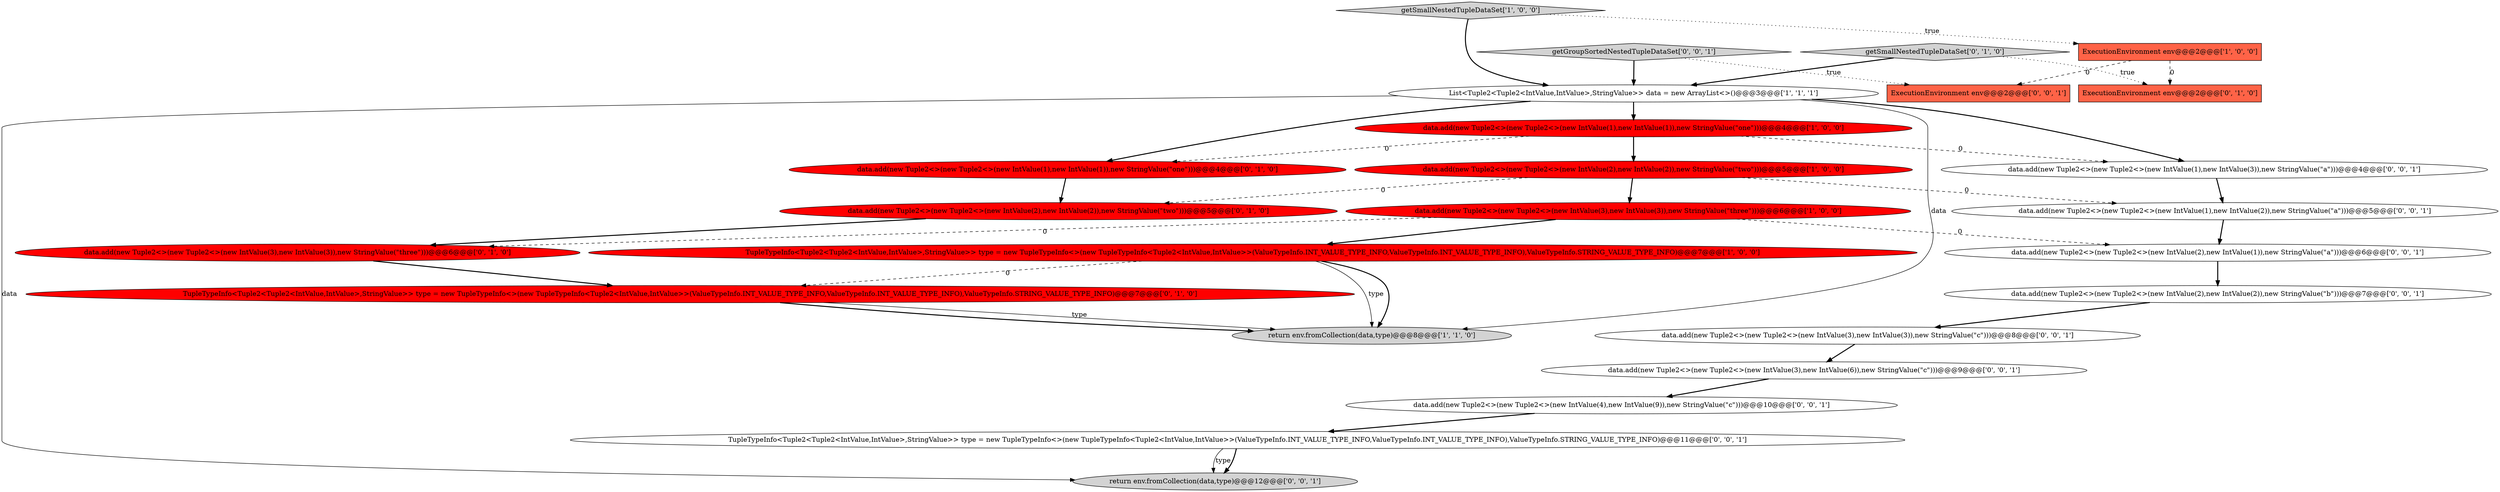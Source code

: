 digraph {
20 [style = filled, label = "return env.fromCollection(data,type)@@@12@@@['0', '0', '1']", fillcolor = lightgray, shape = ellipse image = "AAA0AAABBB3BBB"];
7 [style = filled, label = "ExecutionEnvironment env@@@2@@@['1', '0', '0']", fillcolor = tomato, shape = box image = "AAA1AAABBB1BBB"];
22 [style = filled, label = "TupleTypeInfo<Tuple2<Tuple2<IntValue,IntValue>,StringValue>> type = new TupleTypeInfo<>(new TupleTypeInfo<Tuple2<IntValue,IntValue>>(ValueTypeInfo.INT_VALUE_TYPE_INFO,ValueTypeInfo.INT_VALUE_TYPE_INFO),ValueTypeInfo.STRING_VALUE_TYPE_INFO)@@@11@@@['0', '0', '1']", fillcolor = white, shape = ellipse image = "AAA0AAABBB3BBB"];
18 [style = filled, label = "data.add(new Tuple2<>(new Tuple2<>(new IntValue(1),new IntValue(2)),new StringValue(\"a\")))@@@5@@@['0', '0', '1']", fillcolor = white, shape = ellipse image = "AAA0AAABBB3BBB"];
12 [style = filled, label = "data.add(new Tuple2<>(new Tuple2<>(new IntValue(2),new IntValue(2)),new StringValue(\"two\")))@@@5@@@['0', '1', '0']", fillcolor = red, shape = ellipse image = "AAA1AAABBB2BBB"];
1 [style = filled, label = "data.add(new Tuple2<>(new Tuple2<>(new IntValue(2),new IntValue(2)),new StringValue(\"two\")))@@@5@@@['1', '0', '0']", fillcolor = red, shape = ellipse image = "AAA1AAABBB1BBB"];
6 [style = filled, label = "TupleTypeInfo<Tuple2<Tuple2<IntValue,IntValue>,StringValue>> type = new TupleTypeInfo<>(new TupleTypeInfo<Tuple2<IntValue,IntValue>>(ValueTypeInfo.INT_VALUE_TYPE_INFO,ValueTypeInfo.INT_VALUE_TYPE_INFO),ValueTypeInfo.STRING_VALUE_TYPE_INFO)@@@7@@@['1', '0', '0']", fillcolor = red, shape = ellipse image = "AAA1AAABBB1BBB"];
19 [style = filled, label = "ExecutionEnvironment env@@@2@@@['0', '0', '1']", fillcolor = tomato, shape = box image = "AAA0AAABBB3BBB"];
13 [style = filled, label = "TupleTypeInfo<Tuple2<Tuple2<IntValue,IntValue>,StringValue>> type = new TupleTypeInfo<>(new TupleTypeInfo<Tuple2<IntValue,IntValue>>(ValueTypeInfo.INT_VALUE_TYPE_INFO,ValueTypeInfo.INT_VALUE_TYPE_INFO),ValueTypeInfo.STRING_VALUE_TYPE_INFO)@@@7@@@['0', '1', '0']", fillcolor = red, shape = ellipse image = "AAA1AAABBB2BBB"];
5 [style = filled, label = "data.add(new Tuple2<>(new Tuple2<>(new IntValue(1),new IntValue(1)),new StringValue(\"one\")))@@@4@@@['1', '0', '0']", fillcolor = red, shape = ellipse image = "AAA1AAABBB1BBB"];
4 [style = filled, label = "data.add(new Tuple2<>(new Tuple2<>(new IntValue(3),new IntValue(3)),new StringValue(\"three\")))@@@6@@@['1', '0', '0']", fillcolor = red, shape = ellipse image = "AAA1AAABBB1BBB"];
10 [style = filled, label = "getSmallNestedTupleDataSet['0', '1', '0']", fillcolor = lightgray, shape = diamond image = "AAA0AAABBB2BBB"];
9 [style = filled, label = "data.add(new Tuple2<>(new Tuple2<>(new IntValue(1),new IntValue(1)),new StringValue(\"one\")))@@@4@@@['0', '1', '0']", fillcolor = red, shape = ellipse image = "AAA1AAABBB2BBB"];
2 [style = filled, label = "return env.fromCollection(data,type)@@@8@@@['1', '1', '0']", fillcolor = lightgray, shape = ellipse image = "AAA0AAABBB1BBB"];
11 [style = filled, label = "data.add(new Tuple2<>(new Tuple2<>(new IntValue(3),new IntValue(3)),new StringValue(\"three\")))@@@6@@@['0', '1', '0']", fillcolor = red, shape = ellipse image = "AAA1AAABBB2BBB"];
17 [style = filled, label = "getGroupSortedNestedTupleDataSet['0', '0', '1']", fillcolor = lightgray, shape = diamond image = "AAA0AAABBB3BBB"];
23 [style = filled, label = "data.add(new Tuple2<>(new Tuple2<>(new IntValue(3),new IntValue(3)),new StringValue(\"c\")))@@@8@@@['0', '0', '1']", fillcolor = white, shape = ellipse image = "AAA0AAABBB3BBB"];
14 [style = filled, label = "data.add(new Tuple2<>(new Tuple2<>(new IntValue(4),new IntValue(9)),new StringValue(\"c\")))@@@10@@@['0', '0', '1']", fillcolor = white, shape = ellipse image = "AAA0AAABBB3BBB"];
16 [style = filled, label = "data.add(new Tuple2<>(new Tuple2<>(new IntValue(2),new IntValue(2)),new StringValue(\"b\")))@@@7@@@['0', '0', '1']", fillcolor = white, shape = ellipse image = "AAA0AAABBB3BBB"];
15 [style = filled, label = "data.add(new Tuple2<>(new Tuple2<>(new IntValue(1),new IntValue(3)),new StringValue(\"a\")))@@@4@@@['0', '0', '1']", fillcolor = white, shape = ellipse image = "AAA0AAABBB3BBB"];
21 [style = filled, label = "data.add(new Tuple2<>(new Tuple2<>(new IntValue(3),new IntValue(6)),new StringValue(\"c\")))@@@9@@@['0', '0', '1']", fillcolor = white, shape = ellipse image = "AAA0AAABBB3BBB"];
8 [style = filled, label = "ExecutionEnvironment env@@@2@@@['0', '1', '0']", fillcolor = tomato, shape = box image = "AAA1AAABBB2BBB"];
3 [style = filled, label = "getSmallNestedTupleDataSet['1', '0', '0']", fillcolor = lightgray, shape = diamond image = "AAA0AAABBB1BBB"];
0 [style = filled, label = "List<Tuple2<Tuple2<IntValue,IntValue>,StringValue>> data = new ArrayList<>()@@@3@@@['1', '1', '1']", fillcolor = white, shape = ellipse image = "AAA0AAABBB1BBB"];
24 [style = filled, label = "data.add(new Tuple2<>(new Tuple2<>(new IntValue(2),new IntValue(1)),new StringValue(\"a\")))@@@6@@@['0', '0', '1']", fillcolor = white, shape = ellipse image = "AAA0AAABBB3BBB"];
10->8 [style = dotted, label="true"];
1->4 [style = bold, label=""];
0->9 [style = bold, label=""];
18->24 [style = bold, label=""];
3->7 [style = dotted, label="true"];
6->2 [style = solid, label="type"];
13->2 [style = solid, label="type"];
4->6 [style = bold, label=""];
12->11 [style = bold, label=""];
14->22 [style = bold, label=""];
7->8 [style = dashed, label="0"];
5->9 [style = dashed, label="0"];
22->20 [style = solid, label="type"];
1->18 [style = dashed, label="0"];
16->23 [style = bold, label=""];
15->18 [style = bold, label=""];
0->15 [style = bold, label=""];
3->0 [style = bold, label=""];
6->2 [style = bold, label=""];
24->16 [style = bold, label=""];
5->1 [style = bold, label=""];
1->12 [style = dashed, label="0"];
17->0 [style = bold, label=""];
6->13 [style = dashed, label="0"];
23->21 [style = bold, label=""];
22->20 [style = bold, label=""];
7->19 [style = dashed, label="0"];
10->0 [style = bold, label=""];
11->13 [style = bold, label=""];
0->20 [style = solid, label="data"];
0->2 [style = solid, label="data"];
13->2 [style = bold, label=""];
17->19 [style = dotted, label="true"];
9->12 [style = bold, label=""];
4->11 [style = dashed, label="0"];
4->24 [style = dashed, label="0"];
5->15 [style = dashed, label="0"];
0->5 [style = bold, label=""];
21->14 [style = bold, label=""];
}
